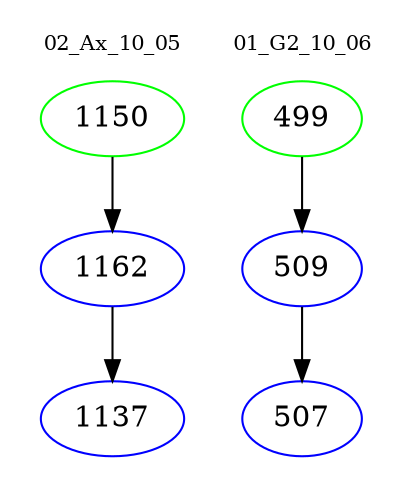 digraph{
subgraph cluster_0 {
color = white
label = "02_Ax_10_05";
fontsize=10;
T0_1150 [label="1150", color="green"]
T0_1150 -> T0_1162 [color="black"]
T0_1162 [label="1162", color="blue"]
T0_1162 -> T0_1137 [color="black"]
T0_1137 [label="1137", color="blue"]
}
subgraph cluster_1 {
color = white
label = "01_G2_10_06";
fontsize=10;
T1_499 [label="499", color="green"]
T1_499 -> T1_509 [color="black"]
T1_509 [label="509", color="blue"]
T1_509 -> T1_507 [color="black"]
T1_507 [label="507", color="blue"]
}
}
